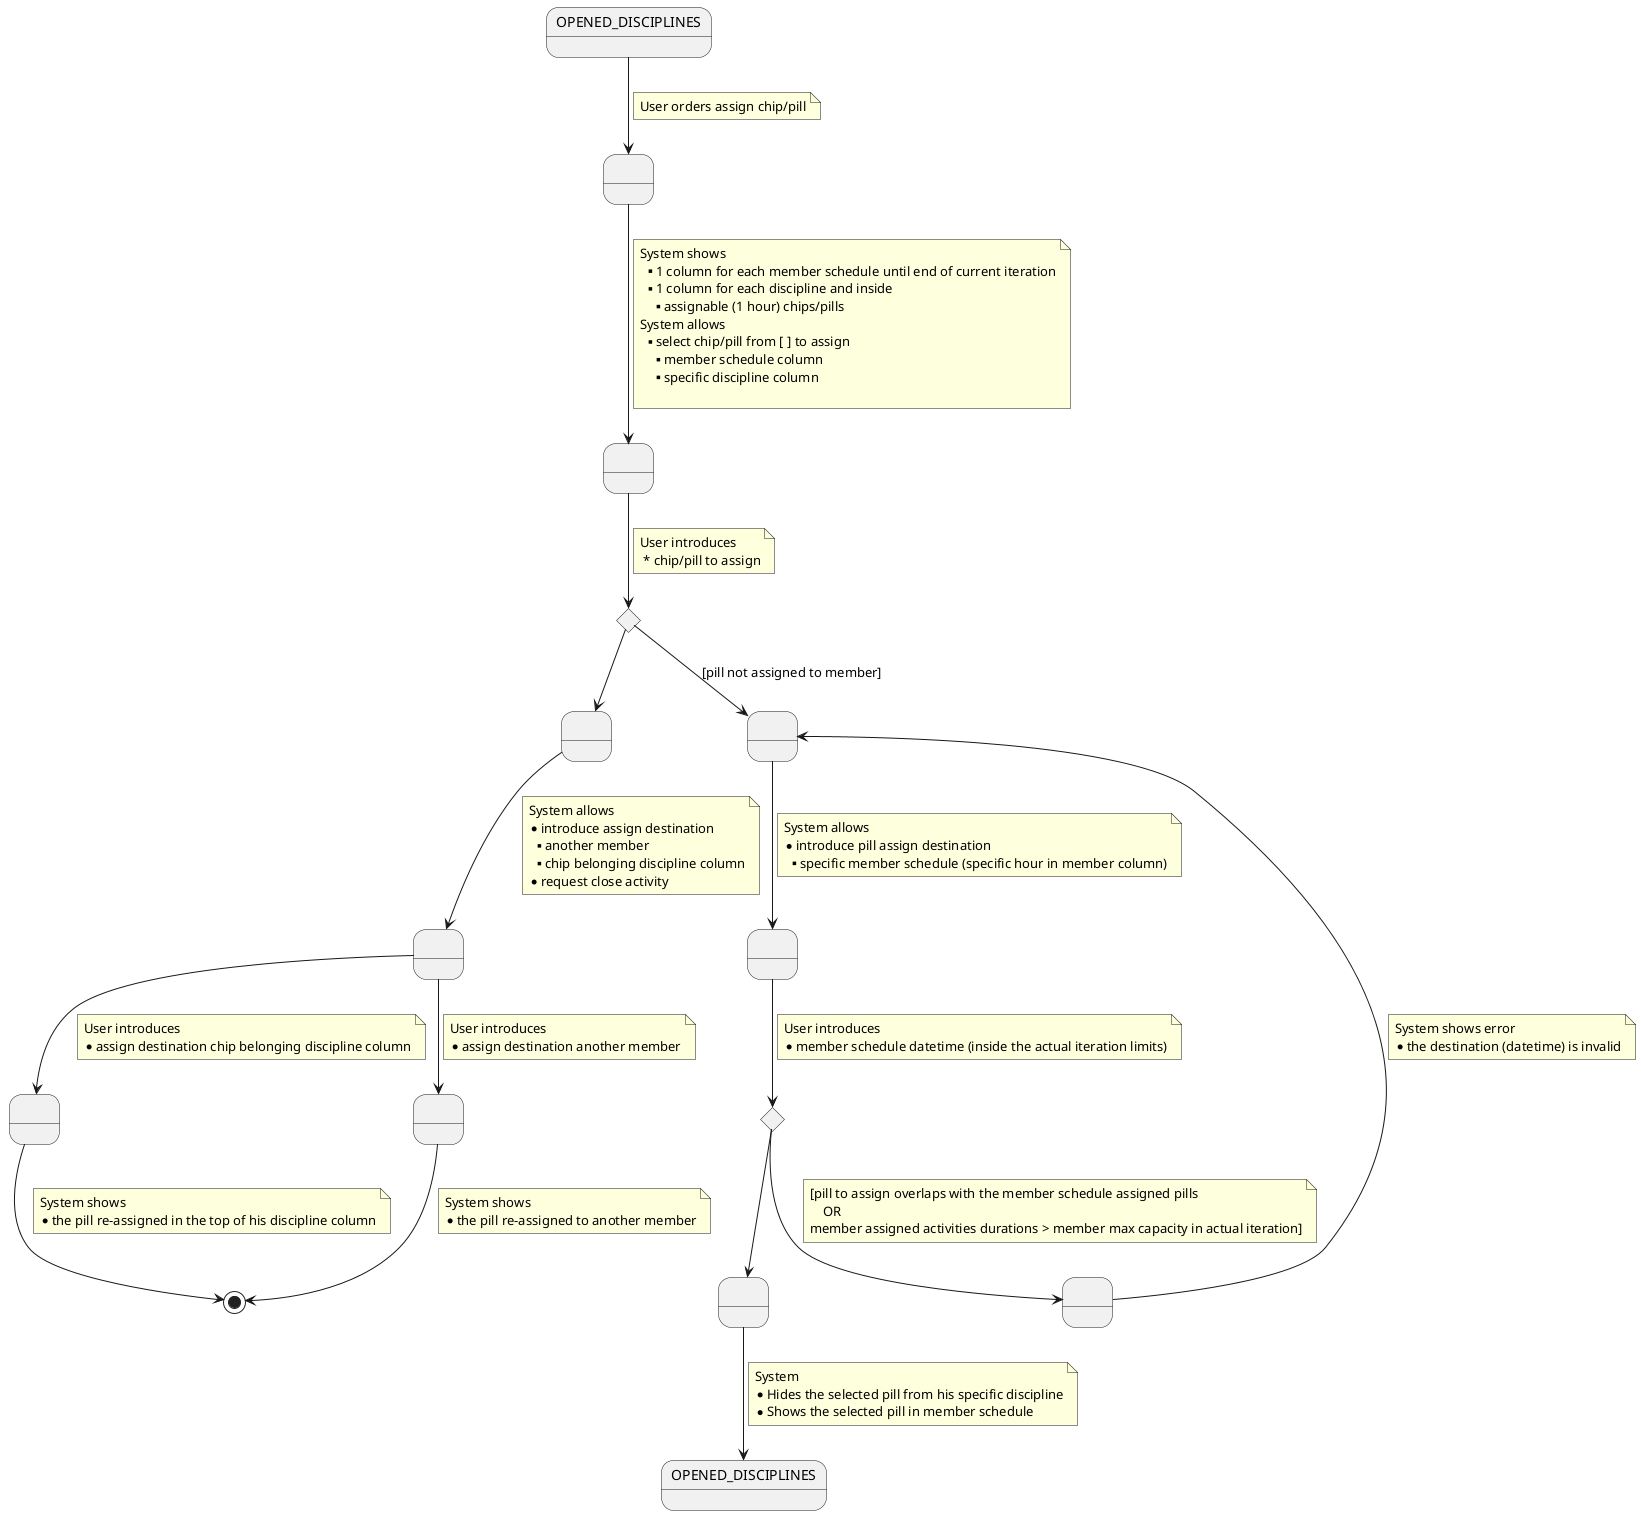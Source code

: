 @startuml
    state 0 as "OPENED_DISCIPLINES"
    state 1 as " "
    state 4 as " "
    state 5 as " "
    state 6 as " "
    state 7 <<choice>>
    state 8 as " "
    state 9 as " "
    state 13 as " "
    state 14 as " "
    state 15 as " "
    state 16 as " "
    state 11 <<choice>>
    state 12 as "OPENED_DISCIPLINES"

    0 --> 1
    note on link
        User orders assign chip/pill
    end note
    1 --> 13
    note on link
        System shows
        **  1 column for each member schedule until end of current iteration
        **  1 column for each discipline and inside
        *** assignable (1 hour) chips/pills
        System allows
        ** select chip/pill from [ ] to assign
        *** member schedule column
        *** specific discipline column

    end note
    13 --> 11
    note on link
        User introduces
         * chip/pill to assign
    end note
    11 --> 4
    11 --> 5 : [pill not assigned to member]
    4 --> 14
    note on link
        System allows
        * introduce assign destination
        ** another member
        ** chip belonging discipline column
        * request close activity
    end note
    14 -down-> 15
    note on link
        User introduces
        * assign destination another member
    end note
    14 -down-> 16
    note on link
        User introduces
        * assign destination chip belonging discipline column
    end note
    15 --> [*]
    note on link
        System shows
        * the pill re-assigned to another member
    end note
    16 --> [*]
    note on link
        System shows
        * the pill re-assigned in the top of his discipline column
    end note
    5 --> 6
    note on link
        System allows
        * introduce pill assign destination
        ** specific member schedule (specific hour in member column)
    end note
    6 --> 7
    note on link
    User introduces
    * member schedule datetime (inside the actual iteration limits)
    end note
    7 --> 8
    note on link
        [pill to assign overlaps with the member schedule assigned pills
            OR
        member assigned activities durations > member max capacity in actual iteration]
    end note
    8 --> 5
    note on link
         System shows error
         * the destination (datetime) is invalid
    end note
    7 --> 9
    9 --> 12
    note on link
        System
        * Hides the selected pill from his specific discipline
        * Shows the selected pill in member schedule
    end note
@enduml
